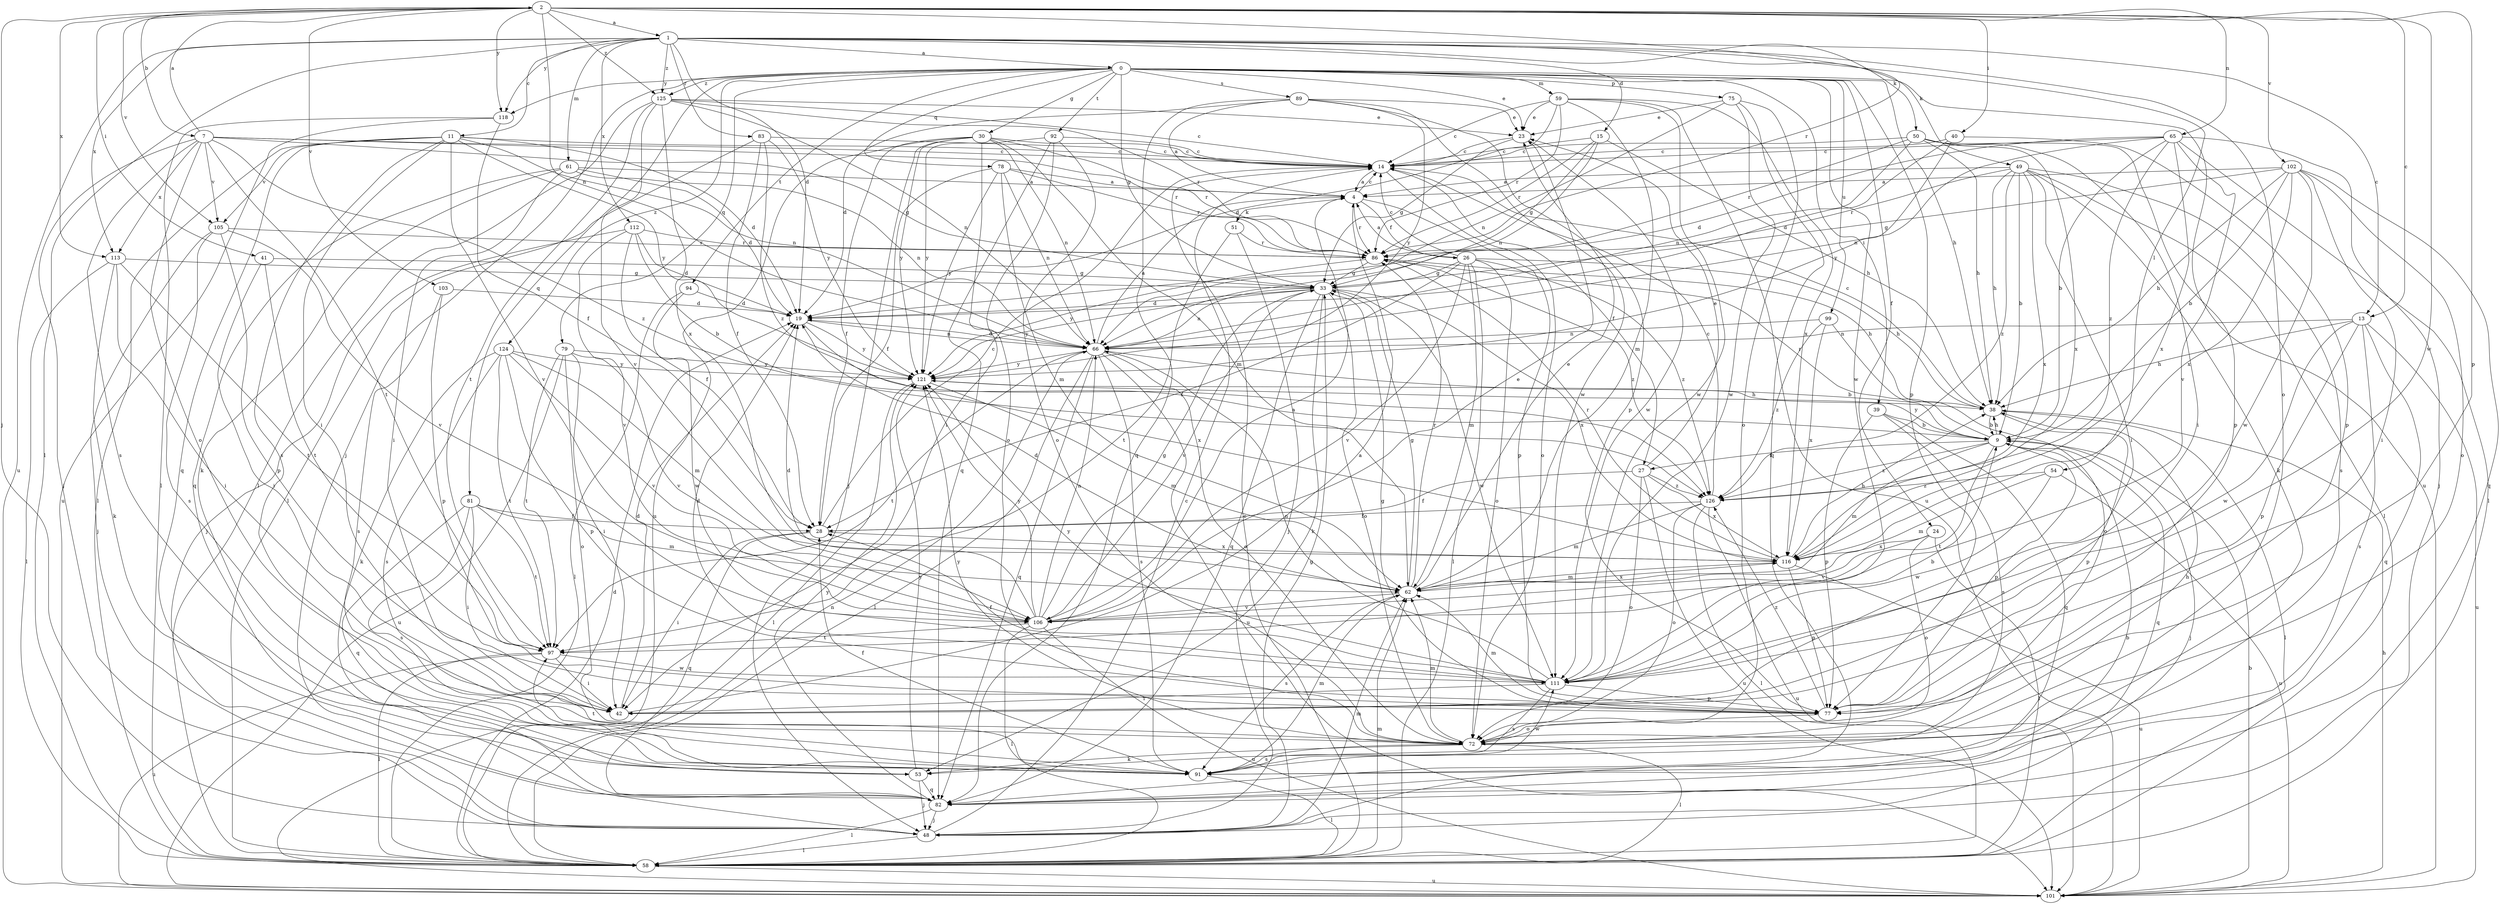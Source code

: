 strict digraph  {
0;
1;
2;
4;
7;
9;
11;
13;
14;
15;
19;
23;
24;
26;
27;
28;
30;
33;
38;
39;
40;
41;
42;
48;
49;
50;
51;
53;
54;
58;
59;
61;
62;
65;
66;
72;
75;
77;
78;
79;
81;
82;
83;
86;
89;
91;
92;
94;
97;
99;
101;
102;
103;
105;
106;
111;
112;
113;
116;
118;
121;
124;
125;
126;
0 -> 23  [label=e];
0 -> 24  [label=f];
0 -> 30  [label=g];
0 -> 33  [label=g];
0 -> 38  [label=h];
0 -> 39  [label=i];
0 -> 48  [label=j];
0 -> 59  [label=m];
0 -> 75  [label=p];
0 -> 77  [label=p];
0 -> 78  [label=q];
0 -> 79  [label=q];
0 -> 81  [label=q];
0 -> 89  [label=s];
0 -> 92  [label=t];
0 -> 94  [label=t];
0 -> 99  [label=u];
0 -> 101  [label=u];
0 -> 111  [label=w];
0 -> 118  [label=y];
0 -> 124  [label=z];
0 -> 125  [label=z];
1 -> 0  [label=a];
1 -> 11  [label=c];
1 -> 13  [label=c];
1 -> 15  [label=d];
1 -> 19  [label=d];
1 -> 49  [label=k];
1 -> 50  [label=k];
1 -> 54  [label=l];
1 -> 58  [label=l];
1 -> 61  [label=m];
1 -> 72  [label=o];
1 -> 83  [label=r];
1 -> 101  [label=u];
1 -> 112  [label=x];
1 -> 113  [label=x];
1 -> 118  [label=y];
1 -> 125  [label=z];
2 -> 1  [label=a];
2 -> 7  [label=b];
2 -> 13  [label=c];
2 -> 40  [label=i];
2 -> 41  [label=i];
2 -> 48  [label=j];
2 -> 65  [label=n];
2 -> 66  [label=n];
2 -> 77  [label=p];
2 -> 86  [label=r];
2 -> 102  [label=v];
2 -> 103  [label=v];
2 -> 105  [label=v];
2 -> 111  [label=w];
2 -> 113  [label=x];
2 -> 118  [label=y];
2 -> 125  [label=z];
4 -> 14  [label=c];
4 -> 26  [label=f];
4 -> 51  [label=k];
4 -> 77  [label=p];
4 -> 86  [label=r];
7 -> 2  [label=a];
7 -> 14  [label=c];
7 -> 33  [label=g];
7 -> 48  [label=j];
7 -> 72  [label=o];
7 -> 86  [label=r];
7 -> 91  [label=s];
7 -> 97  [label=t];
7 -> 105  [label=v];
7 -> 113  [label=x];
7 -> 126  [label=z];
9 -> 27  [label=f];
9 -> 38  [label=h];
9 -> 48  [label=j];
9 -> 62  [label=m];
9 -> 77  [label=p];
9 -> 82  [label=q];
9 -> 86  [label=r];
9 -> 97  [label=t];
9 -> 121  [label=y];
9 -> 126  [label=z];
11 -> 14  [label=c];
11 -> 19  [label=d];
11 -> 42  [label=i];
11 -> 58  [label=l];
11 -> 66  [label=n];
11 -> 82  [label=q];
11 -> 91  [label=s];
11 -> 105  [label=v];
11 -> 106  [label=v];
11 -> 121  [label=y];
13 -> 38  [label=h];
13 -> 66  [label=n];
13 -> 77  [label=p];
13 -> 82  [label=q];
13 -> 91  [label=s];
13 -> 101  [label=u];
13 -> 111  [label=w];
14 -> 4  [label=a];
14 -> 27  [label=f];
14 -> 72  [label=o];
15 -> 14  [label=c];
15 -> 33  [label=g];
15 -> 38  [label=h];
15 -> 66  [label=n];
15 -> 86  [label=r];
19 -> 66  [label=n];
19 -> 116  [label=x];
19 -> 121  [label=y];
23 -> 14  [label=c];
23 -> 33  [label=g];
23 -> 111  [label=w];
24 -> 58  [label=l];
24 -> 72  [label=o];
24 -> 106  [label=v];
24 -> 116  [label=x];
26 -> 4  [label=a];
26 -> 14  [label=c];
26 -> 28  [label=f];
26 -> 33  [label=g];
26 -> 38  [label=h];
26 -> 58  [label=l];
26 -> 62  [label=m];
26 -> 72  [label=o];
26 -> 106  [label=v];
26 -> 126  [label=z];
27 -> 23  [label=e];
27 -> 28  [label=f];
27 -> 72  [label=o];
27 -> 101  [label=u];
27 -> 116  [label=x];
27 -> 126  [label=z];
28 -> 14  [label=c];
28 -> 42  [label=i];
28 -> 82  [label=q];
28 -> 116  [label=x];
30 -> 14  [label=c];
30 -> 28  [label=f];
30 -> 48  [label=j];
30 -> 62  [label=m];
30 -> 66  [label=n];
30 -> 72  [label=o];
30 -> 86  [label=r];
30 -> 101  [label=u];
30 -> 121  [label=y];
33 -> 19  [label=d];
33 -> 53  [label=k];
33 -> 66  [label=n];
33 -> 72  [label=o];
33 -> 82  [label=q];
33 -> 106  [label=v];
33 -> 111  [label=w];
33 -> 116  [label=x];
33 -> 121  [label=y];
38 -> 9  [label=b];
38 -> 14  [label=c];
38 -> 58  [label=l];
38 -> 77  [label=p];
39 -> 9  [label=b];
39 -> 77  [label=p];
39 -> 82  [label=q];
39 -> 91  [label=s];
40 -> 14  [label=c];
40 -> 19  [label=d];
40 -> 77  [label=p];
40 -> 121  [label=y];
41 -> 33  [label=g];
41 -> 42  [label=i];
41 -> 97  [label=t];
42 -> 4  [label=a];
42 -> 19  [label=d];
48 -> 9  [label=b];
48 -> 14  [label=c];
48 -> 33  [label=g];
48 -> 58  [label=l];
48 -> 62  [label=m];
49 -> 4  [label=a];
49 -> 9  [label=b];
49 -> 38  [label=h];
49 -> 42  [label=i];
49 -> 53  [label=k];
49 -> 58  [label=l];
49 -> 86  [label=r];
49 -> 91  [label=s];
49 -> 116  [label=x];
49 -> 126  [label=z];
50 -> 14  [label=c];
50 -> 38  [label=h];
50 -> 42  [label=i];
50 -> 66  [label=n];
50 -> 77  [label=p];
50 -> 86  [label=r];
50 -> 116  [label=x];
51 -> 48  [label=j];
51 -> 86  [label=r];
51 -> 97  [label=t];
53 -> 48  [label=j];
53 -> 82  [label=q];
53 -> 121  [label=y];
54 -> 62  [label=m];
54 -> 101  [label=u];
54 -> 111  [label=w];
54 -> 126  [label=z];
58 -> 14  [label=c];
58 -> 19  [label=d];
58 -> 62  [label=m];
58 -> 66  [label=n];
58 -> 101  [label=u];
59 -> 14  [label=c];
59 -> 19  [label=d];
59 -> 23  [label=e];
59 -> 62  [label=m];
59 -> 86  [label=r];
59 -> 101  [label=u];
59 -> 111  [label=w];
59 -> 116  [label=x];
61 -> 4  [label=a];
61 -> 19  [label=d];
61 -> 42  [label=i];
61 -> 53  [label=k];
61 -> 66  [label=n];
61 -> 82  [label=q];
62 -> 19  [label=d];
62 -> 23  [label=e];
62 -> 33  [label=g];
62 -> 86  [label=r];
62 -> 91  [label=s];
62 -> 106  [label=v];
62 -> 116  [label=x];
65 -> 9  [label=b];
65 -> 14  [label=c];
65 -> 19  [label=d];
65 -> 48  [label=j];
65 -> 58  [label=l];
65 -> 66  [label=n];
65 -> 106  [label=v];
65 -> 116  [label=x];
65 -> 126  [label=z];
66 -> 4  [label=a];
66 -> 9  [label=b];
66 -> 19  [label=d];
66 -> 58  [label=l];
66 -> 72  [label=o];
66 -> 82  [label=q];
66 -> 91  [label=s];
66 -> 97  [label=t];
66 -> 101  [label=u];
66 -> 121  [label=y];
72 -> 38  [label=h];
72 -> 53  [label=k];
72 -> 58  [label=l];
72 -> 62  [label=m];
72 -> 91  [label=s];
72 -> 121  [label=y];
75 -> 23  [label=e];
75 -> 66  [label=n];
75 -> 72  [label=o];
75 -> 82  [label=q];
75 -> 111  [label=w];
77 -> 33  [label=g];
77 -> 62  [label=m];
77 -> 72  [label=o];
77 -> 126  [label=z];
78 -> 4  [label=a];
78 -> 28  [label=f];
78 -> 62  [label=m];
78 -> 66  [label=n];
78 -> 86  [label=r];
78 -> 121  [label=y];
79 -> 42  [label=i];
79 -> 72  [label=o];
79 -> 97  [label=t];
79 -> 101  [label=u];
79 -> 106  [label=v];
79 -> 121  [label=y];
81 -> 28  [label=f];
81 -> 42  [label=i];
81 -> 62  [label=m];
81 -> 82  [label=q];
81 -> 91  [label=s];
81 -> 97  [label=t];
82 -> 48  [label=j];
82 -> 58  [label=l];
82 -> 121  [label=y];
83 -> 14  [label=c];
83 -> 28  [label=f];
83 -> 58  [label=l];
83 -> 121  [label=y];
83 -> 126  [label=z];
86 -> 33  [label=g];
86 -> 38  [label=h];
86 -> 121  [label=y];
86 -> 126  [label=z];
89 -> 4  [label=a];
89 -> 19  [label=d];
89 -> 23  [label=e];
89 -> 77  [label=p];
89 -> 82  [label=q];
89 -> 111  [label=w];
89 -> 121  [label=y];
91 -> 28  [label=f];
91 -> 58  [label=l];
91 -> 62  [label=m];
91 -> 97  [label=t];
91 -> 111  [label=w];
92 -> 14  [label=c];
92 -> 42  [label=i];
92 -> 72  [label=o];
92 -> 82  [label=q];
92 -> 121  [label=y];
94 -> 19  [label=d];
94 -> 58  [label=l];
94 -> 111  [label=w];
97 -> 42  [label=i];
97 -> 58  [label=l];
97 -> 101  [label=u];
97 -> 111  [label=w];
99 -> 66  [label=n];
99 -> 72  [label=o];
99 -> 116  [label=x];
99 -> 126  [label=z];
101 -> 9  [label=b];
101 -> 38  [label=h];
102 -> 4  [label=a];
102 -> 9  [label=b];
102 -> 33  [label=g];
102 -> 38  [label=h];
102 -> 42  [label=i];
102 -> 72  [label=o];
102 -> 82  [label=q];
102 -> 111  [label=w];
102 -> 116  [label=x];
103 -> 19  [label=d];
103 -> 77  [label=p];
103 -> 91  [label=s];
105 -> 48  [label=j];
105 -> 77  [label=p];
105 -> 86  [label=r];
105 -> 91  [label=s];
105 -> 106  [label=v];
106 -> 4  [label=a];
106 -> 19  [label=d];
106 -> 23  [label=e];
106 -> 33  [label=g];
106 -> 58  [label=l];
106 -> 66  [label=n];
106 -> 97  [label=t];
106 -> 101  [label=u];
106 -> 121  [label=y];
111 -> 9  [label=b];
111 -> 19  [label=d];
111 -> 28  [label=f];
111 -> 42  [label=i];
111 -> 66  [label=n];
111 -> 77  [label=p];
111 -> 91  [label=s];
111 -> 121  [label=y];
112 -> 9  [label=b];
112 -> 19  [label=d];
112 -> 28  [label=f];
112 -> 48  [label=j];
112 -> 86  [label=r];
112 -> 106  [label=v];
113 -> 33  [label=g];
113 -> 42  [label=i];
113 -> 53  [label=k];
113 -> 58  [label=l];
113 -> 97  [label=t];
116 -> 38  [label=h];
116 -> 62  [label=m];
116 -> 77  [label=p];
116 -> 86  [label=r];
116 -> 101  [label=u];
118 -> 28  [label=f];
118 -> 58  [label=l];
118 -> 101  [label=u];
121 -> 38  [label=h];
121 -> 58  [label=l];
121 -> 62  [label=m];
124 -> 53  [label=k];
124 -> 62  [label=m];
124 -> 77  [label=p];
124 -> 91  [label=s];
124 -> 97  [label=t];
124 -> 106  [label=v];
124 -> 121  [label=y];
125 -> 14  [label=c];
125 -> 23  [label=e];
125 -> 58  [label=l];
125 -> 66  [label=n];
125 -> 86  [label=r];
125 -> 97  [label=t];
125 -> 106  [label=v];
125 -> 116  [label=x];
126 -> 14  [label=c];
126 -> 28  [label=f];
126 -> 58  [label=l];
126 -> 62  [label=m];
126 -> 72  [label=o];
126 -> 101  [label=u];
}

